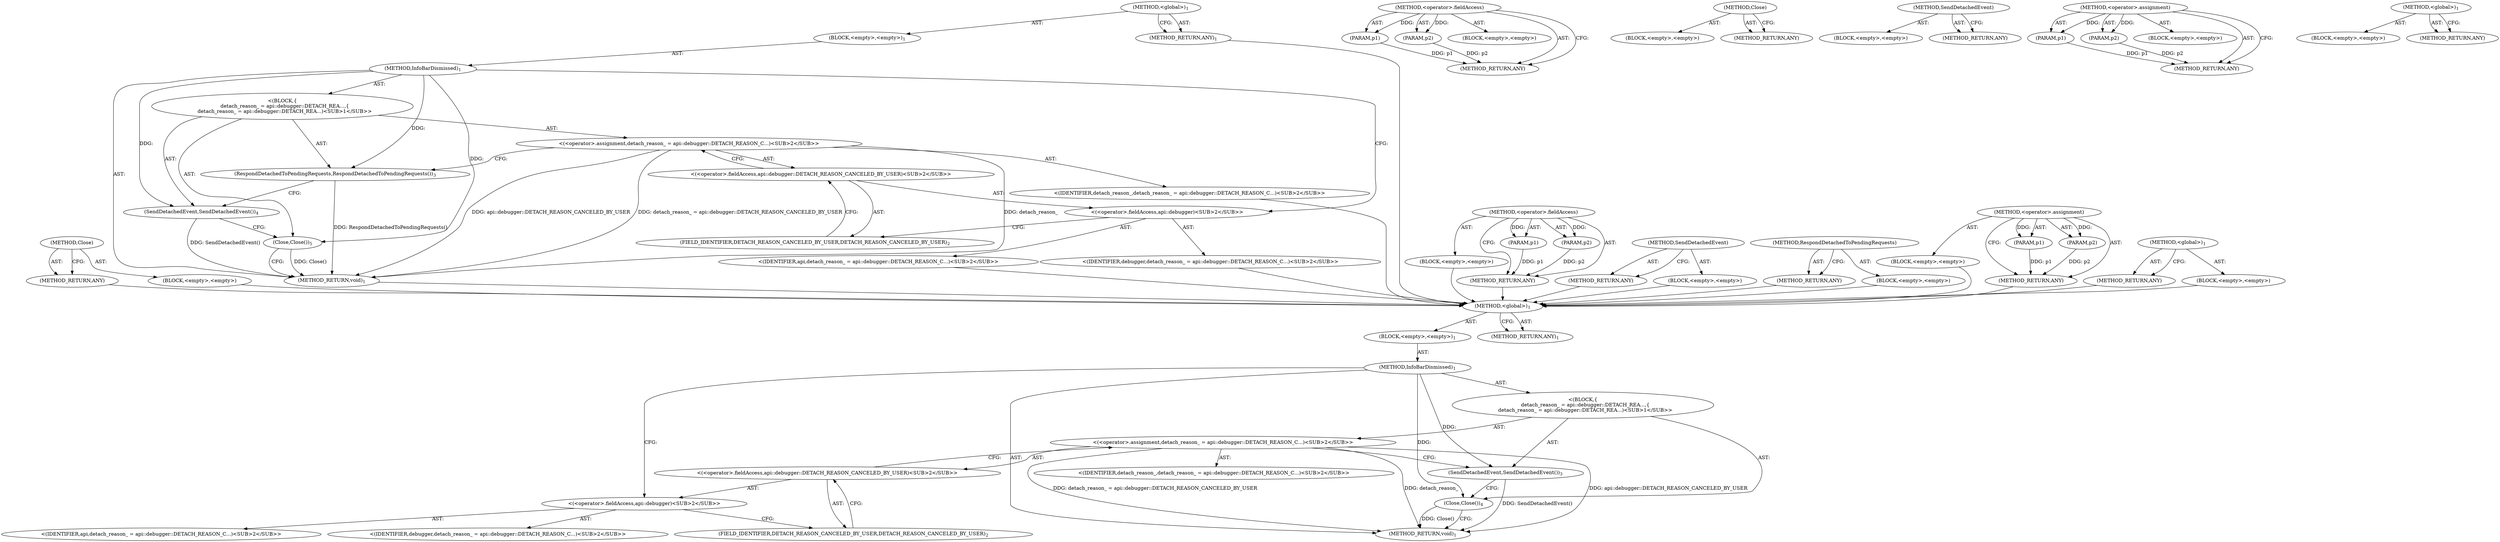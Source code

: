 digraph "&lt;global&gt;" {
vulnerable_6 [label=<(METHOD,&lt;global&gt;)<SUB>1</SUB>>];
vulnerable_7 [label=<(BLOCK,&lt;empty&gt;,&lt;empty&gt;)<SUB>1</SUB>>];
vulnerable_8 [label=<(METHOD,InfoBarDismissed)<SUB>1</SUB>>];
vulnerable_9 [label="<(BLOCK,{
   detach_reason_ = api::debugger::DETACH_REA...,{
   detach_reason_ = api::debugger::DETACH_REA...)<SUB>1</SUB>>"];
vulnerable_10 [label="<(&lt;operator&gt;.assignment,detach_reason_ = api::debugger::DETACH_REASON_C...)<SUB>2</SUB>>"];
vulnerable_11 [label="<(IDENTIFIER,detach_reason_,detach_reason_ = api::debugger::DETACH_REASON_C...)<SUB>2</SUB>>"];
vulnerable_12 [label="<(&lt;operator&gt;.fieldAccess,api::debugger::DETACH_REASON_CANCELED_BY_USER)<SUB>2</SUB>>"];
vulnerable_13 [label="<(&lt;operator&gt;.fieldAccess,api::debugger)<SUB>2</SUB>>"];
vulnerable_14 [label="<(IDENTIFIER,api,detach_reason_ = api::debugger::DETACH_REASON_C...)<SUB>2</SUB>>"];
vulnerable_15 [label="<(IDENTIFIER,debugger,detach_reason_ = api::debugger::DETACH_REASON_C...)<SUB>2</SUB>>"];
vulnerable_16 [label=<(FIELD_IDENTIFIER,DETACH_REASON_CANCELED_BY_USER,DETACH_REASON_CANCELED_BY_USER)<SUB>2</SUB>>];
vulnerable_17 [label=<(SendDetachedEvent,SendDetachedEvent())<SUB>3</SUB>>];
vulnerable_18 [label=<(Close,Close())<SUB>4</SUB>>];
vulnerable_19 [label=<(METHOD_RETURN,void)<SUB>1</SUB>>];
vulnerable_21 [label=<(METHOD_RETURN,ANY)<SUB>1</SUB>>];
vulnerable_41 [label=<(METHOD,&lt;operator&gt;.fieldAccess)>];
vulnerable_42 [label=<(PARAM,p1)>];
vulnerable_43 [label=<(PARAM,p2)>];
vulnerable_44 [label=<(BLOCK,&lt;empty&gt;,&lt;empty&gt;)>];
vulnerable_45 [label=<(METHOD_RETURN,ANY)>];
vulnerable_49 [label=<(METHOD,Close)>];
vulnerable_50 [label=<(BLOCK,&lt;empty&gt;,&lt;empty&gt;)>];
vulnerable_51 [label=<(METHOD_RETURN,ANY)>];
vulnerable_46 [label=<(METHOD,SendDetachedEvent)>];
vulnerable_47 [label=<(BLOCK,&lt;empty&gt;,&lt;empty&gt;)>];
vulnerable_48 [label=<(METHOD_RETURN,ANY)>];
vulnerable_36 [label=<(METHOD,&lt;operator&gt;.assignment)>];
vulnerable_37 [label=<(PARAM,p1)>];
vulnerable_38 [label=<(PARAM,p2)>];
vulnerable_39 [label=<(BLOCK,&lt;empty&gt;,&lt;empty&gt;)>];
vulnerable_40 [label=<(METHOD_RETURN,ANY)>];
vulnerable_30 [label=<(METHOD,&lt;global&gt;)<SUB>1</SUB>>];
vulnerable_31 [label=<(BLOCK,&lt;empty&gt;,&lt;empty&gt;)>];
vulnerable_32 [label=<(METHOD_RETURN,ANY)>];
fixed_53 [label=<(METHOD,Close)>];
fixed_54 [label=<(BLOCK,&lt;empty&gt;,&lt;empty&gt;)>];
fixed_55 [label=<(METHOD_RETURN,ANY)>];
fixed_6 [label=<(METHOD,&lt;global&gt;)<SUB>1</SUB>>];
fixed_7 [label=<(BLOCK,&lt;empty&gt;,&lt;empty&gt;)<SUB>1</SUB>>];
fixed_8 [label=<(METHOD,InfoBarDismissed)<SUB>1</SUB>>];
fixed_9 [label="<(BLOCK,{
   detach_reason_ = api::debugger::DETACH_REA...,{
   detach_reason_ = api::debugger::DETACH_REA...)<SUB>1</SUB>>"];
fixed_10 [label="<(&lt;operator&gt;.assignment,detach_reason_ = api::debugger::DETACH_REASON_C...)<SUB>2</SUB>>"];
fixed_11 [label="<(IDENTIFIER,detach_reason_,detach_reason_ = api::debugger::DETACH_REASON_C...)<SUB>2</SUB>>"];
fixed_12 [label="<(&lt;operator&gt;.fieldAccess,api::debugger::DETACH_REASON_CANCELED_BY_USER)<SUB>2</SUB>>"];
fixed_13 [label="<(&lt;operator&gt;.fieldAccess,api::debugger)<SUB>2</SUB>>"];
fixed_14 [label="<(IDENTIFIER,api,detach_reason_ = api::debugger::DETACH_REASON_C...)<SUB>2</SUB>>"];
fixed_15 [label="<(IDENTIFIER,debugger,detach_reason_ = api::debugger::DETACH_REASON_C...)<SUB>2</SUB>>"];
fixed_16 [label=<(FIELD_IDENTIFIER,DETACH_REASON_CANCELED_BY_USER,DETACH_REASON_CANCELED_BY_USER)<SUB>2</SUB>>];
fixed_17 [label=<(RespondDetachedToPendingRequests,RespondDetachedToPendingRequests())<SUB>3</SUB>>];
fixed_18 [label=<(SendDetachedEvent,SendDetachedEvent())<SUB>4</SUB>>];
fixed_19 [label=<(Close,Close())<SUB>5</SUB>>];
fixed_20 [label=<(METHOD_RETURN,void)<SUB>1</SUB>>];
fixed_22 [label=<(METHOD_RETURN,ANY)<SUB>1</SUB>>];
fixed_42 [label=<(METHOD,&lt;operator&gt;.fieldAccess)>];
fixed_43 [label=<(PARAM,p1)>];
fixed_44 [label=<(PARAM,p2)>];
fixed_45 [label=<(BLOCK,&lt;empty&gt;,&lt;empty&gt;)>];
fixed_46 [label=<(METHOD_RETURN,ANY)>];
fixed_50 [label=<(METHOD,SendDetachedEvent)>];
fixed_51 [label=<(BLOCK,&lt;empty&gt;,&lt;empty&gt;)>];
fixed_52 [label=<(METHOD_RETURN,ANY)>];
fixed_47 [label=<(METHOD,RespondDetachedToPendingRequests)>];
fixed_48 [label=<(BLOCK,&lt;empty&gt;,&lt;empty&gt;)>];
fixed_49 [label=<(METHOD_RETURN,ANY)>];
fixed_37 [label=<(METHOD,&lt;operator&gt;.assignment)>];
fixed_38 [label=<(PARAM,p1)>];
fixed_39 [label=<(PARAM,p2)>];
fixed_40 [label=<(BLOCK,&lt;empty&gt;,&lt;empty&gt;)>];
fixed_41 [label=<(METHOD_RETURN,ANY)>];
fixed_31 [label=<(METHOD,&lt;global&gt;)<SUB>1</SUB>>];
fixed_32 [label=<(BLOCK,&lt;empty&gt;,&lt;empty&gt;)>];
fixed_33 [label=<(METHOD_RETURN,ANY)>];
vulnerable_6 -> vulnerable_7  [key=0, label="AST: "];
vulnerable_6 -> vulnerable_21  [key=0, label="AST: "];
vulnerable_6 -> vulnerable_21  [key=1, label="CFG: "];
vulnerable_7 -> vulnerable_8  [key=0, label="AST: "];
vulnerable_8 -> vulnerable_9  [key=0, label="AST: "];
vulnerable_8 -> vulnerable_19  [key=0, label="AST: "];
vulnerable_8 -> vulnerable_13  [key=0, label="CFG: "];
vulnerable_8 -> vulnerable_17  [key=0, label="DDG: "];
vulnerable_8 -> vulnerable_18  [key=0, label="DDG: "];
vulnerable_9 -> vulnerable_10  [key=0, label="AST: "];
vulnerable_9 -> vulnerable_17  [key=0, label="AST: "];
vulnerable_9 -> vulnerable_18  [key=0, label="AST: "];
vulnerable_10 -> vulnerable_11  [key=0, label="AST: "];
vulnerable_10 -> vulnerable_12  [key=0, label="AST: "];
vulnerable_10 -> vulnerable_17  [key=0, label="CFG: "];
vulnerable_10 -> vulnerable_19  [key=0, label="DDG: api::debugger::DETACH_REASON_CANCELED_BY_USER"];
vulnerable_10 -> vulnerable_19  [key=1, label="DDG: detach_reason_ = api::debugger::DETACH_REASON_CANCELED_BY_USER"];
vulnerable_10 -> vulnerable_19  [key=2, label="DDG: detach_reason_"];
vulnerable_12 -> vulnerable_13  [key=0, label="AST: "];
vulnerable_12 -> vulnerable_16  [key=0, label="AST: "];
vulnerable_12 -> vulnerable_10  [key=0, label="CFG: "];
vulnerable_13 -> vulnerable_14  [key=0, label="AST: "];
vulnerable_13 -> vulnerable_15  [key=0, label="AST: "];
vulnerable_13 -> vulnerable_16  [key=0, label="CFG: "];
vulnerable_16 -> vulnerable_12  [key=0, label="CFG: "];
vulnerable_17 -> vulnerable_18  [key=0, label="CFG: "];
vulnerable_17 -> vulnerable_19  [key=0, label="DDG: SendDetachedEvent()"];
vulnerable_18 -> vulnerable_19  [key=0, label="CFG: "];
vulnerable_18 -> vulnerable_19  [key=1, label="DDG: Close()"];
vulnerable_41 -> vulnerable_42  [key=0, label="AST: "];
vulnerable_41 -> vulnerable_42  [key=1, label="DDG: "];
vulnerable_41 -> vulnerable_44  [key=0, label="AST: "];
vulnerable_41 -> vulnerable_43  [key=0, label="AST: "];
vulnerable_41 -> vulnerable_43  [key=1, label="DDG: "];
vulnerable_41 -> vulnerable_45  [key=0, label="AST: "];
vulnerable_41 -> vulnerable_45  [key=1, label="CFG: "];
vulnerable_42 -> vulnerable_45  [key=0, label="DDG: p1"];
vulnerable_43 -> vulnerable_45  [key=0, label="DDG: p2"];
vulnerable_49 -> vulnerable_50  [key=0, label="AST: "];
vulnerable_49 -> vulnerable_51  [key=0, label="AST: "];
vulnerable_49 -> vulnerable_51  [key=1, label="CFG: "];
vulnerable_46 -> vulnerable_47  [key=0, label="AST: "];
vulnerable_46 -> vulnerable_48  [key=0, label="AST: "];
vulnerable_46 -> vulnerable_48  [key=1, label="CFG: "];
vulnerable_36 -> vulnerable_37  [key=0, label="AST: "];
vulnerable_36 -> vulnerable_37  [key=1, label="DDG: "];
vulnerable_36 -> vulnerable_39  [key=0, label="AST: "];
vulnerable_36 -> vulnerable_38  [key=0, label="AST: "];
vulnerable_36 -> vulnerable_38  [key=1, label="DDG: "];
vulnerable_36 -> vulnerable_40  [key=0, label="AST: "];
vulnerable_36 -> vulnerable_40  [key=1, label="CFG: "];
vulnerable_37 -> vulnerable_40  [key=0, label="DDG: p1"];
vulnerable_38 -> vulnerable_40  [key=0, label="DDG: p2"];
vulnerable_30 -> vulnerable_31  [key=0, label="AST: "];
vulnerable_30 -> vulnerable_32  [key=0, label="AST: "];
vulnerable_30 -> vulnerable_32  [key=1, label="CFG: "];
fixed_53 -> fixed_54  [key=0, label="AST: "];
fixed_53 -> fixed_55  [key=0, label="AST: "];
fixed_53 -> fixed_55  [key=1, label="CFG: "];
fixed_54 -> vulnerable_6  [key=0];
fixed_55 -> vulnerable_6  [key=0];
fixed_6 -> fixed_7  [key=0, label="AST: "];
fixed_6 -> fixed_22  [key=0, label="AST: "];
fixed_6 -> fixed_22  [key=1, label="CFG: "];
fixed_7 -> fixed_8  [key=0, label="AST: "];
fixed_8 -> fixed_9  [key=0, label="AST: "];
fixed_8 -> fixed_20  [key=0, label="AST: "];
fixed_8 -> fixed_13  [key=0, label="CFG: "];
fixed_8 -> fixed_17  [key=0, label="DDG: "];
fixed_8 -> fixed_18  [key=0, label="DDG: "];
fixed_8 -> fixed_19  [key=0, label="DDG: "];
fixed_9 -> fixed_10  [key=0, label="AST: "];
fixed_9 -> fixed_17  [key=0, label="AST: "];
fixed_9 -> fixed_18  [key=0, label="AST: "];
fixed_9 -> fixed_19  [key=0, label="AST: "];
fixed_10 -> fixed_11  [key=0, label="AST: "];
fixed_10 -> fixed_12  [key=0, label="AST: "];
fixed_10 -> fixed_17  [key=0, label="CFG: "];
fixed_10 -> fixed_20  [key=0, label="DDG: api::debugger::DETACH_REASON_CANCELED_BY_USER"];
fixed_10 -> fixed_20  [key=1, label="DDG: detach_reason_ = api::debugger::DETACH_REASON_CANCELED_BY_USER"];
fixed_10 -> fixed_20  [key=2, label="DDG: detach_reason_"];
fixed_11 -> vulnerable_6  [key=0];
fixed_12 -> fixed_13  [key=0, label="AST: "];
fixed_12 -> fixed_16  [key=0, label="AST: "];
fixed_12 -> fixed_10  [key=0, label="CFG: "];
fixed_13 -> fixed_14  [key=0, label="AST: "];
fixed_13 -> fixed_15  [key=0, label="AST: "];
fixed_13 -> fixed_16  [key=0, label="CFG: "];
fixed_14 -> vulnerable_6  [key=0];
fixed_15 -> vulnerable_6  [key=0];
fixed_16 -> fixed_12  [key=0, label="CFG: "];
fixed_17 -> fixed_18  [key=0, label="CFG: "];
fixed_17 -> fixed_20  [key=0, label="DDG: RespondDetachedToPendingRequests()"];
fixed_18 -> fixed_19  [key=0, label="CFG: "];
fixed_18 -> fixed_20  [key=0, label="DDG: SendDetachedEvent()"];
fixed_19 -> fixed_20  [key=0, label="CFG: "];
fixed_19 -> fixed_20  [key=1, label="DDG: Close()"];
fixed_20 -> vulnerable_6  [key=0];
fixed_22 -> vulnerable_6  [key=0];
fixed_42 -> fixed_43  [key=0, label="AST: "];
fixed_42 -> fixed_43  [key=1, label="DDG: "];
fixed_42 -> fixed_45  [key=0, label="AST: "];
fixed_42 -> fixed_44  [key=0, label="AST: "];
fixed_42 -> fixed_44  [key=1, label="DDG: "];
fixed_42 -> fixed_46  [key=0, label="AST: "];
fixed_42 -> fixed_46  [key=1, label="CFG: "];
fixed_43 -> fixed_46  [key=0, label="DDG: p1"];
fixed_44 -> fixed_46  [key=0, label="DDG: p2"];
fixed_45 -> vulnerable_6  [key=0];
fixed_46 -> vulnerable_6  [key=0];
fixed_50 -> fixed_51  [key=0, label="AST: "];
fixed_50 -> fixed_52  [key=0, label="AST: "];
fixed_50 -> fixed_52  [key=1, label="CFG: "];
fixed_51 -> vulnerable_6  [key=0];
fixed_52 -> vulnerable_6  [key=0];
fixed_47 -> fixed_48  [key=0, label="AST: "];
fixed_47 -> fixed_49  [key=0, label="AST: "];
fixed_47 -> fixed_49  [key=1, label="CFG: "];
fixed_48 -> vulnerable_6  [key=0];
fixed_49 -> vulnerable_6  [key=0];
fixed_37 -> fixed_38  [key=0, label="AST: "];
fixed_37 -> fixed_38  [key=1, label="DDG: "];
fixed_37 -> fixed_40  [key=0, label="AST: "];
fixed_37 -> fixed_39  [key=0, label="AST: "];
fixed_37 -> fixed_39  [key=1, label="DDG: "];
fixed_37 -> fixed_41  [key=0, label="AST: "];
fixed_37 -> fixed_41  [key=1, label="CFG: "];
fixed_38 -> fixed_41  [key=0, label="DDG: p1"];
fixed_39 -> fixed_41  [key=0, label="DDG: p2"];
fixed_40 -> vulnerable_6  [key=0];
fixed_41 -> vulnerable_6  [key=0];
fixed_31 -> fixed_32  [key=0, label="AST: "];
fixed_31 -> fixed_33  [key=0, label="AST: "];
fixed_31 -> fixed_33  [key=1, label="CFG: "];
fixed_32 -> vulnerable_6  [key=0];
fixed_33 -> vulnerable_6  [key=0];
}
